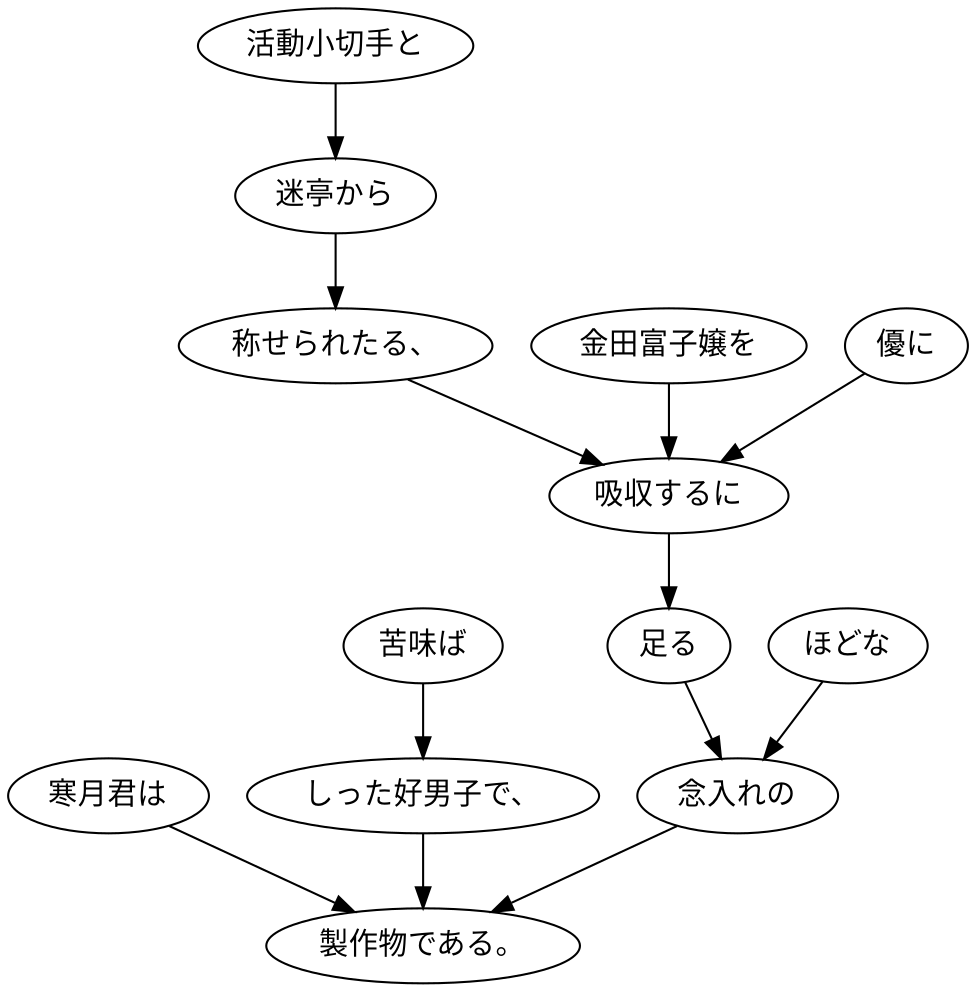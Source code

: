 digraph graph2808 {
	node0 [label="寒月君は"];
	node1 [label="苦味ば"];
	node2 [label="しった好男子で、"];
	node3 [label="活動小切手と"];
	node4 [label="迷亭から"];
	node5 [label="称せられたる、"];
	node6 [label="金田富子嬢を"];
	node7 [label="優に"];
	node8 [label="吸収するに"];
	node9 [label="足る"];
	node10 [label="ほどな"];
	node11 [label="念入れの"];
	node12 [label="製作物である。"];
	node0 -> node12;
	node1 -> node2;
	node2 -> node12;
	node3 -> node4;
	node4 -> node5;
	node5 -> node8;
	node6 -> node8;
	node7 -> node8;
	node8 -> node9;
	node9 -> node11;
	node10 -> node11;
	node11 -> node12;
}
